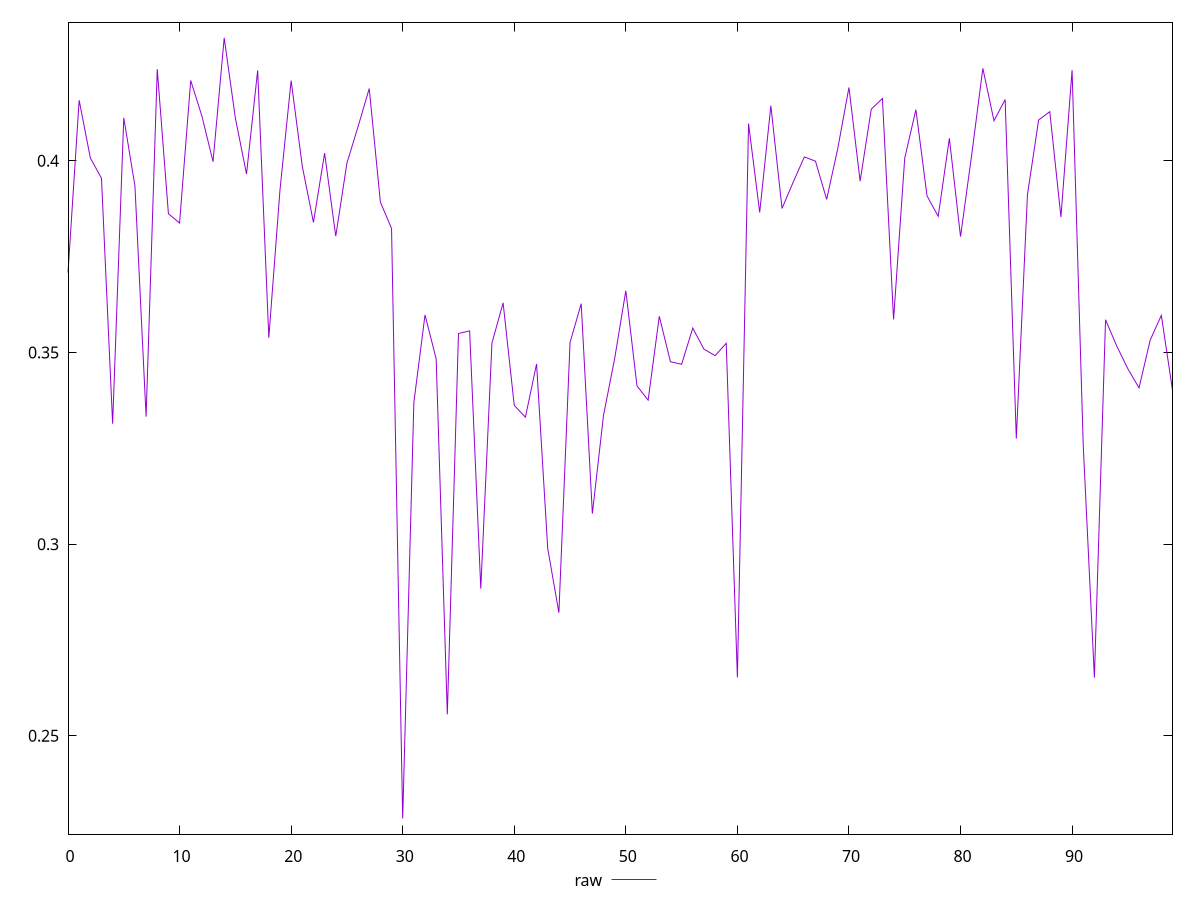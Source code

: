reset

$raw <<EOF
0 0.3708078775238787
1 0.41578312412356405
2 0.4007482884477145
3 0.3954386520081928
4 0.3314055886020637
5 0.41119125632165937
6 0.3933926812627778
7 0.3332630353113328
8 0.4238883714621347
9 0.38620107590582914
10 0.38374689852269506
11 0.4209316608920025
12 0.41166842590867725
13 0.3997549223355715
14 0.4320389126391154
15 0.41114315983524313
16 0.3965281179962078
17 0.42357304498480824
18 0.3538219287306068
19 0.3923768752804807
20 0.4209090530198427
21 0.39856784625282576
22 0.3839277841593728
23 0.40198482282145437
24 0.3803211612726218
25 0.39937820879728436
26 0.40890245952871573
27 0.41883552223745346
28 0.38922879075298034
29 0.382331571855569
30 0.22844019359041387
31 0.33690897657357277
32 0.3597871193739476
33 0.3483329225239825
34 0.2556125706608601
35 0.35494458556521435
36 0.3556234160009154
37 0.28839558671512455
38 0.35245641514842146
39 0.36294208918078974
40 0.33618525490787016
41 0.33311335291963695
42 0.3470026224362086
43 0.29886065645001114
44 0.2821334312933444
45 0.35258944697630556
46 0.36272932457182605
47 0.30797969184324697
48 0.3336154141150402
49 0.3484248250917366
50 0.3661038010209962
51 0.34127553915434367
52 0.33755519731661715
53 0.3594264143414231
54 0.3475747068064778
55 0.3469155239012555
56 0.3563539236922738
57 0.35086024238751307
58 0.3491641627624148
59 0.35238676705989036
60 0.2652600011849154
61 0.40969053691950774
62 0.38652908339939657
63 0.41435672089341147
64 0.38756509758539875
65 0.3944029166609152
66 0.40099744029245854
67 0.3998868160190685
68 0.38991102450283227
69 0.40322978381289976
70 0.4191075602112879
71 0.3946879719641565
72 0.413460579136748
73 0.4162430566937182
74 0.3586177228700826
75 0.4006971650016573
76 0.4133290565265284
77 0.39081878062209424
78 0.38550410846212607
79 0.4058537284958961
80 0.3802250531961626
81 0.4015195555334298
82 0.42410288735007007
83 0.4104158547876384
84 0.4159560962874682
85 0.3275317106853974
86 0.39113834226367844
87 0.4106233809272325
88 0.41280439088559295
89 0.38532466288303496
90 0.4236335522911737
91 0.3256683193742271
92 0.26518653111212526
93 0.3585335902547404
94 0.3516850569411289
95 0.3457383029873494
96 0.3407524540673543
97 0.35321378271442044
98 0.35967115991226284
99 0.3401649989187486
EOF

set key outside below
set xrange [0:99]
set yrange [0.22436821920943983:0.43611088702008943]
set trange [0.22436821920943983:0.43611088702008943]
set terminal svg size 640, 500 enhanced background rgb 'white'
set output "reprap/meta/pScore/samples/pages+cached+noexternal/raw/values.svg"

plot $raw title "raw" with line

reset
